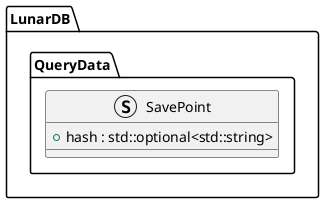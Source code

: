 @startuml SavePoint


namespace LunarDB.QueryData {

struct SavePoint {
    + hash : std::optional<std::string>
}

}

@enduml

